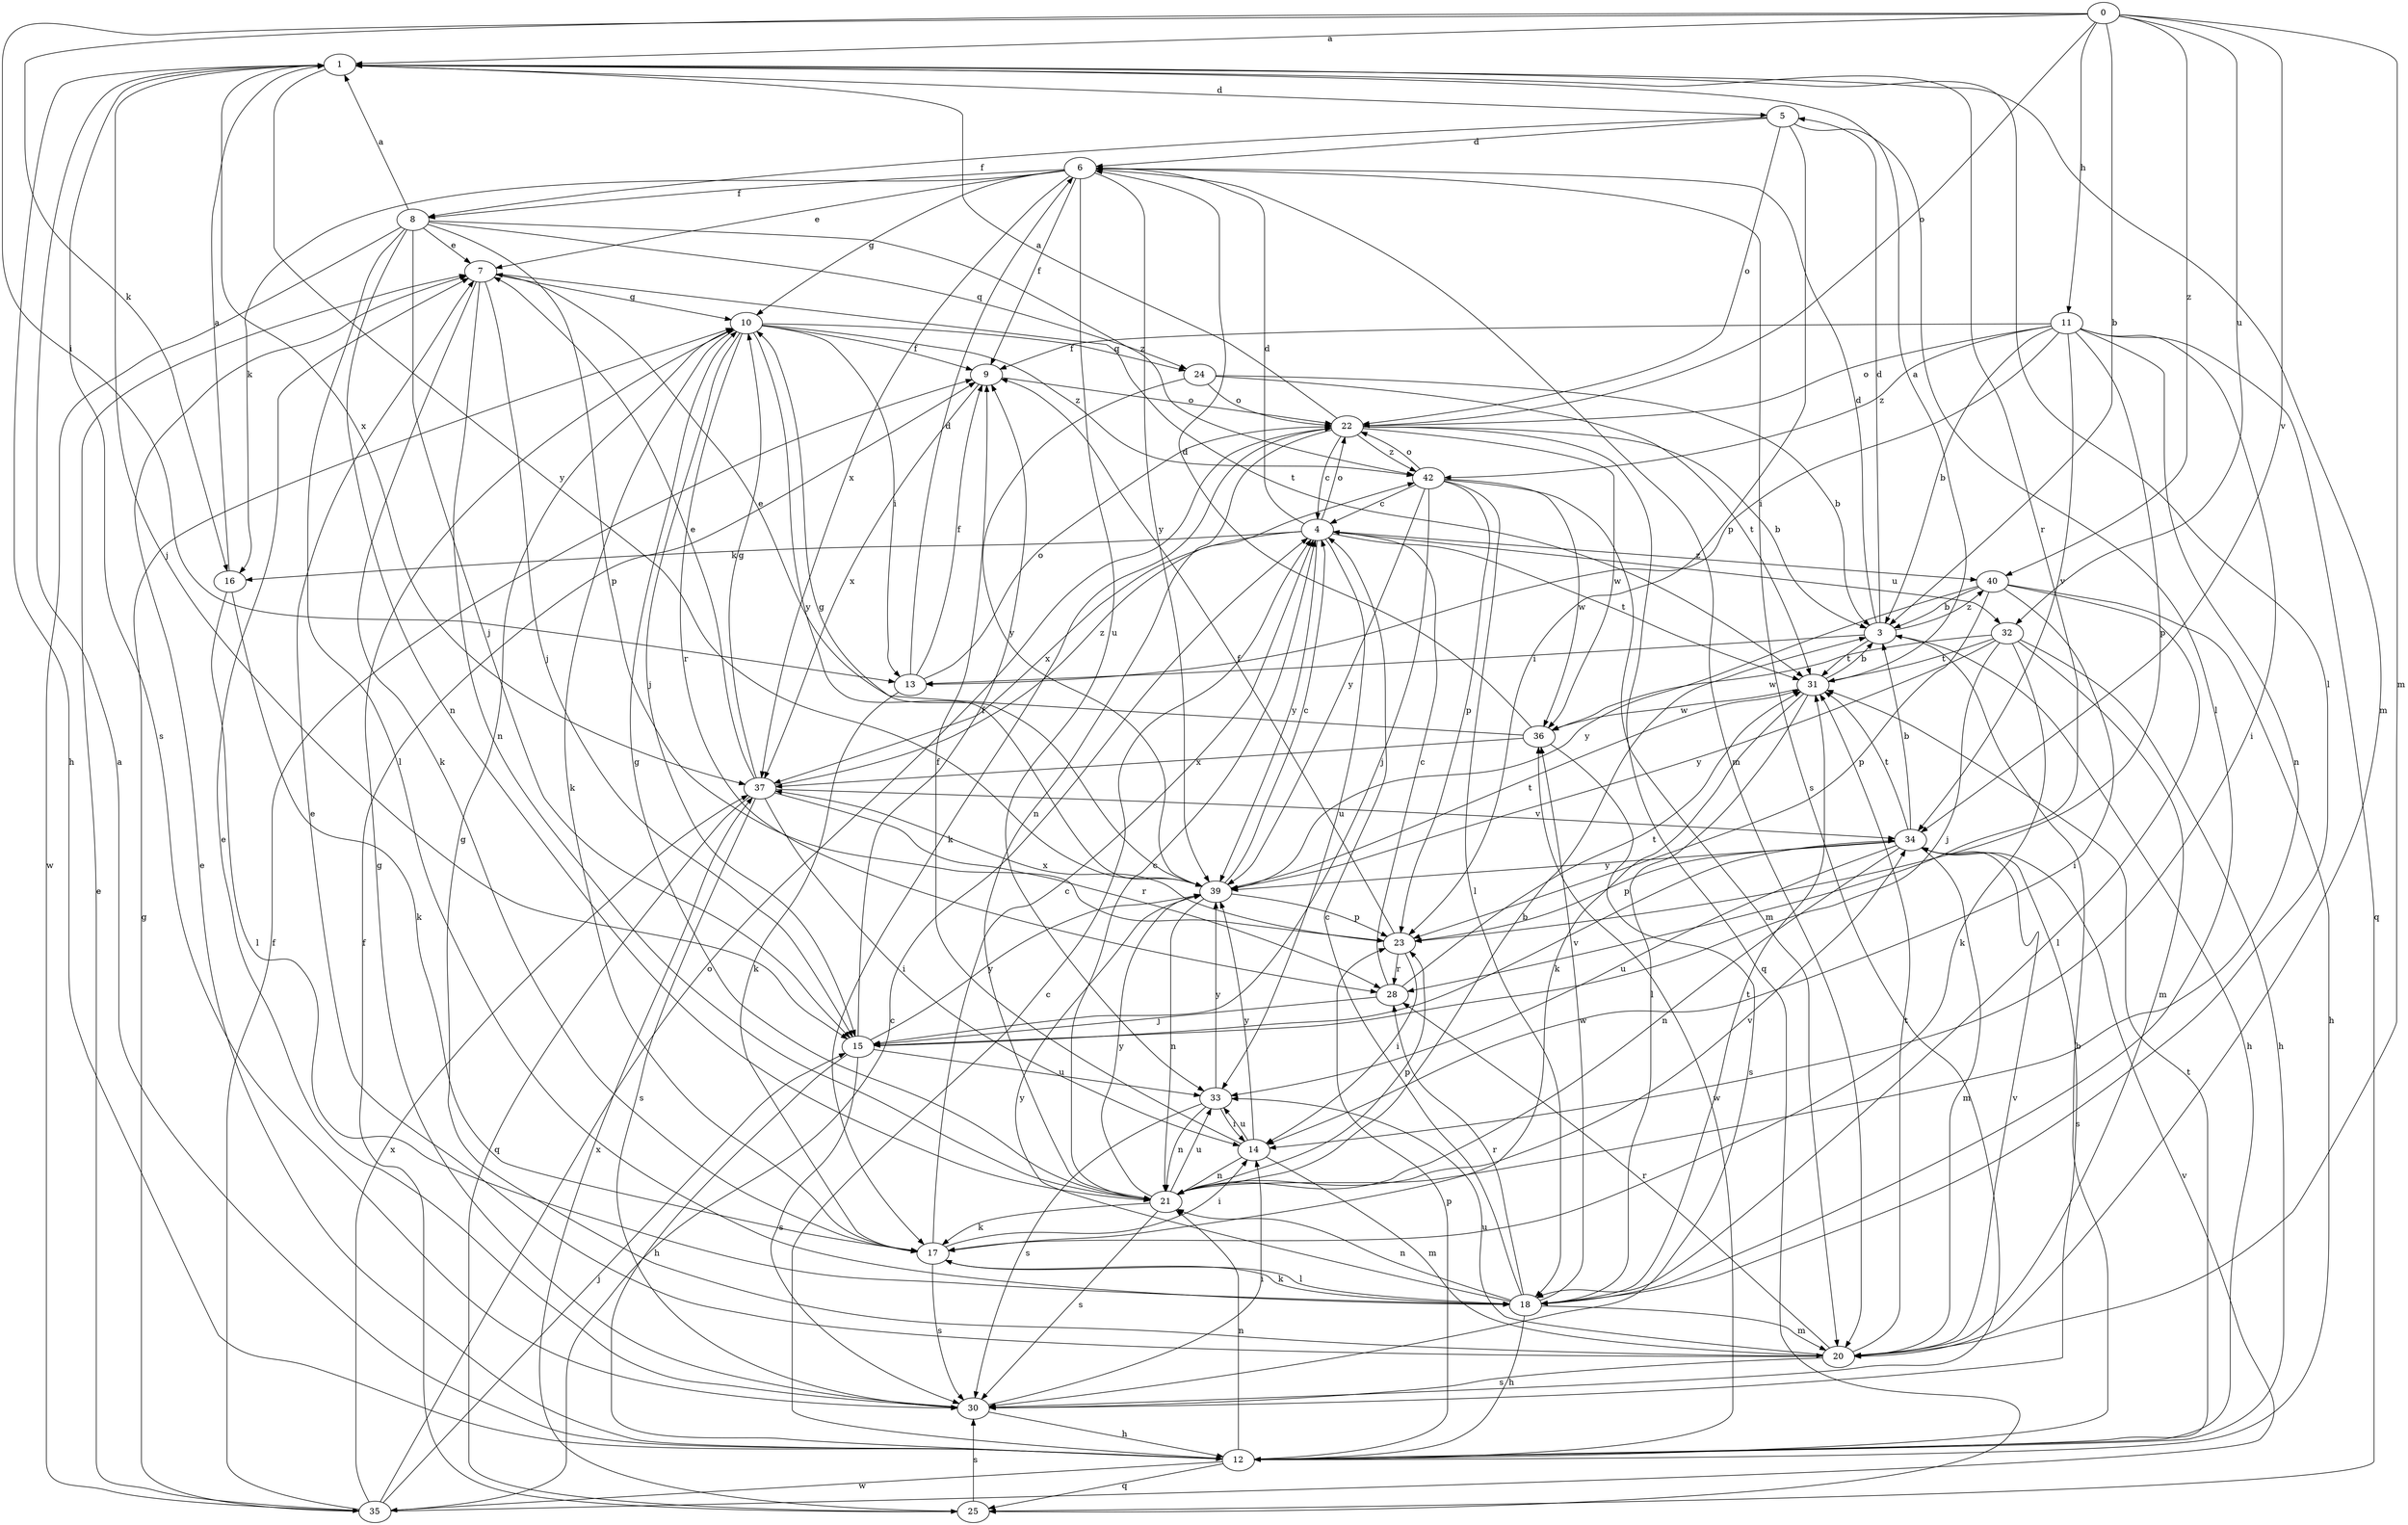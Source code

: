 strict digraph  {
0;
1;
3;
4;
5;
6;
7;
8;
9;
10;
11;
12;
13;
14;
15;
16;
17;
18;
20;
21;
22;
23;
24;
25;
28;
30;
31;
32;
33;
34;
35;
36;
37;
39;
40;
42;
0 -> 1  [label=a];
0 -> 3  [label=b];
0 -> 11  [label=h];
0 -> 13  [label=i];
0 -> 16  [label=k];
0 -> 20  [label=m];
0 -> 22  [label=o];
0 -> 32  [label=u];
0 -> 34  [label=v];
0 -> 40  [label=z];
1 -> 5  [label=d];
1 -> 12  [label=h];
1 -> 15  [label=j];
1 -> 18  [label=l];
1 -> 20  [label=m];
1 -> 28  [label=r];
1 -> 30  [label=s];
1 -> 37  [label=x];
1 -> 39  [label=y];
3 -> 5  [label=d];
3 -> 6  [label=d];
3 -> 12  [label=h];
3 -> 13  [label=i];
3 -> 31  [label=t];
3 -> 40  [label=z];
4 -> 6  [label=d];
4 -> 16  [label=k];
4 -> 22  [label=o];
4 -> 31  [label=t];
4 -> 32  [label=u];
4 -> 33  [label=u];
4 -> 37  [label=x];
4 -> 39  [label=y];
4 -> 40  [label=z];
5 -> 6  [label=d];
5 -> 8  [label=f];
5 -> 18  [label=l];
5 -> 22  [label=o];
5 -> 23  [label=p];
6 -> 7  [label=e];
6 -> 8  [label=f];
6 -> 9  [label=f];
6 -> 10  [label=g];
6 -> 16  [label=k];
6 -> 20  [label=m];
6 -> 30  [label=s];
6 -> 33  [label=u];
6 -> 37  [label=x];
6 -> 39  [label=y];
7 -> 10  [label=g];
7 -> 15  [label=j];
7 -> 17  [label=k];
7 -> 21  [label=n];
7 -> 31  [label=t];
8 -> 1  [label=a];
8 -> 7  [label=e];
8 -> 15  [label=j];
8 -> 18  [label=l];
8 -> 21  [label=n];
8 -> 23  [label=p];
8 -> 24  [label=q];
8 -> 35  [label=w];
8 -> 42  [label=z];
9 -> 22  [label=o];
9 -> 37  [label=x];
10 -> 9  [label=f];
10 -> 13  [label=i];
10 -> 15  [label=j];
10 -> 17  [label=k];
10 -> 24  [label=q];
10 -> 28  [label=r];
10 -> 39  [label=y];
10 -> 42  [label=z];
11 -> 3  [label=b];
11 -> 9  [label=f];
11 -> 13  [label=i];
11 -> 14  [label=i];
11 -> 21  [label=n];
11 -> 22  [label=o];
11 -> 23  [label=p];
11 -> 25  [label=q];
11 -> 34  [label=v];
11 -> 42  [label=z];
12 -> 1  [label=a];
12 -> 3  [label=b];
12 -> 4  [label=c];
12 -> 7  [label=e];
12 -> 21  [label=n];
12 -> 23  [label=p];
12 -> 25  [label=q];
12 -> 31  [label=t];
12 -> 35  [label=w];
12 -> 36  [label=w];
13 -> 6  [label=d];
13 -> 9  [label=f];
13 -> 17  [label=k];
13 -> 22  [label=o];
14 -> 9  [label=f];
14 -> 20  [label=m];
14 -> 21  [label=n];
14 -> 33  [label=u];
14 -> 39  [label=y];
15 -> 9  [label=f];
15 -> 12  [label=h];
15 -> 30  [label=s];
15 -> 33  [label=u];
15 -> 34  [label=v];
15 -> 39  [label=y];
16 -> 1  [label=a];
16 -> 17  [label=k];
16 -> 18  [label=l];
17 -> 4  [label=c];
17 -> 14  [label=i];
17 -> 18  [label=l];
17 -> 30  [label=s];
18 -> 4  [label=c];
18 -> 12  [label=h];
18 -> 17  [label=k];
18 -> 20  [label=m];
18 -> 21  [label=n];
18 -> 28  [label=r];
18 -> 31  [label=t];
18 -> 36  [label=w];
18 -> 39  [label=y];
20 -> 7  [label=e];
20 -> 10  [label=g];
20 -> 28  [label=r];
20 -> 30  [label=s];
20 -> 31  [label=t];
20 -> 33  [label=u];
20 -> 34  [label=v];
21 -> 3  [label=b];
21 -> 4  [label=c];
21 -> 10  [label=g];
21 -> 17  [label=k];
21 -> 23  [label=p];
21 -> 30  [label=s];
21 -> 33  [label=u];
21 -> 34  [label=v];
21 -> 39  [label=y];
22 -> 1  [label=a];
22 -> 3  [label=b];
22 -> 4  [label=c];
22 -> 17  [label=k];
22 -> 21  [label=n];
22 -> 25  [label=q];
22 -> 36  [label=w];
22 -> 42  [label=z];
23 -> 9  [label=f];
23 -> 14  [label=i];
23 -> 28  [label=r];
23 -> 37  [label=x];
24 -> 3  [label=b];
24 -> 22  [label=o];
24 -> 31  [label=t];
24 -> 39  [label=y];
25 -> 9  [label=f];
25 -> 30  [label=s];
25 -> 37  [label=x];
28 -> 4  [label=c];
28 -> 15  [label=j];
28 -> 31  [label=t];
30 -> 7  [label=e];
30 -> 10  [label=g];
30 -> 12  [label=h];
30 -> 14  [label=i];
31 -> 1  [label=a];
31 -> 3  [label=b];
31 -> 17  [label=k];
31 -> 18  [label=l];
31 -> 36  [label=w];
32 -> 12  [label=h];
32 -> 15  [label=j];
32 -> 17  [label=k];
32 -> 20  [label=m];
32 -> 31  [label=t];
32 -> 36  [label=w];
32 -> 39  [label=y];
33 -> 14  [label=i];
33 -> 21  [label=n];
33 -> 30  [label=s];
33 -> 39  [label=y];
34 -> 3  [label=b];
34 -> 20  [label=m];
34 -> 21  [label=n];
34 -> 23  [label=p];
34 -> 30  [label=s];
34 -> 31  [label=t];
34 -> 33  [label=u];
34 -> 39  [label=y];
35 -> 4  [label=c];
35 -> 7  [label=e];
35 -> 9  [label=f];
35 -> 10  [label=g];
35 -> 15  [label=j];
35 -> 22  [label=o];
35 -> 34  [label=v];
35 -> 37  [label=x];
36 -> 6  [label=d];
36 -> 7  [label=e];
36 -> 30  [label=s];
36 -> 37  [label=x];
37 -> 7  [label=e];
37 -> 10  [label=g];
37 -> 14  [label=i];
37 -> 25  [label=q];
37 -> 28  [label=r];
37 -> 30  [label=s];
37 -> 34  [label=v];
37 -> 42  [label=z];
39 -> 4  [label=c];
39 -> 10  [label=g];
39 -> 21  [label=n];
39 -> 23  [label=p];
39 -> 31  [label=t];
40 -> 3  [label=b];
40 -> 12  [label=h];
40 -> 14  [label=i];
40 -> 18  [label=l];
40 -> 23  [label=p];
40 -> 39  [label=y];
42 -> 4  [label=c];
42 -> 15  [label=j];
42 -> 18  [label=l];
42 -> 20  [label=m];
42 -> 22  [label=o];
42 -> 23  [label=p];
42 -> 36  [label=w];
42 -> 39  [label=y];
}
